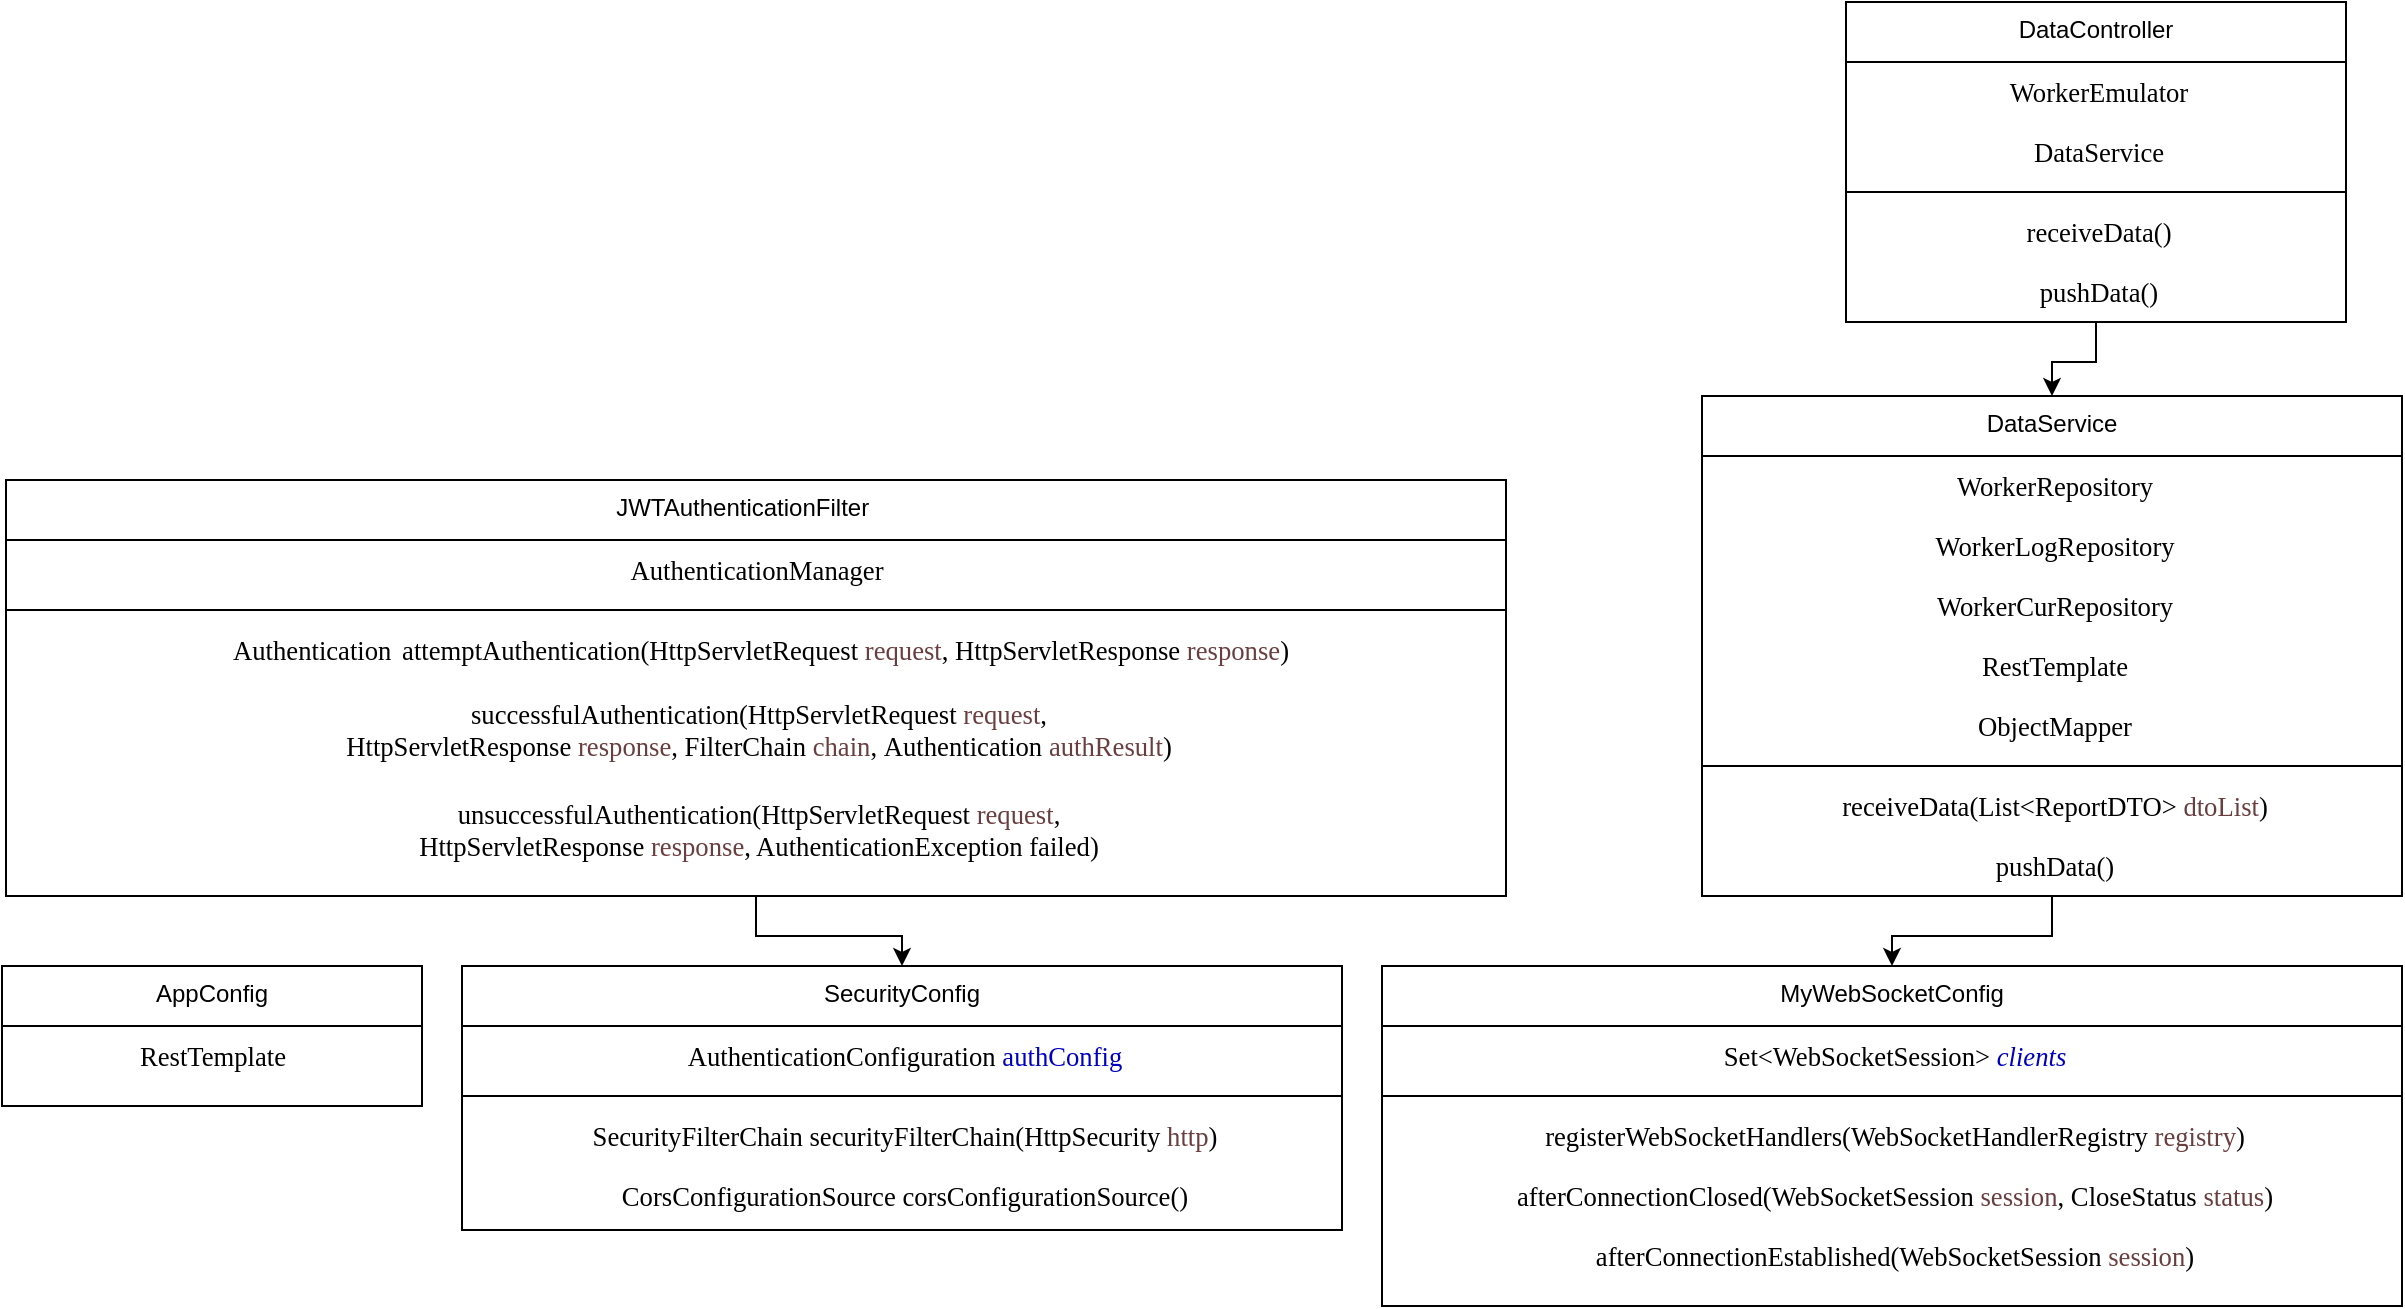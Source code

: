 <mxfile version="24.0.0" type="device">
  <diagram id="C5RBs43oDa-KdzZeNtuy" name="Page-1">
    <mxGraphModel dx="1434" dy="746" grid="0" gridSize="10" guides="1" tooltips="1" connect="1" arrows="1" fold="1" page="0" pageScale="1" pageWidth="827" pageHeight="1169" background="none" math="0" shadow="0">
      <root>
        <mxCell id="WIyWlLk6GJQsqaUBKTNV-0" />
        <mxCell id="WIyWlLk6GJQsqaUBKTNV-1" parent="WIyWlLk6GJQsqaUBKTNV-0" />
        <mxCell id="zkfFHV4jXpPFQw0GAbJ--17" value="MyWebSocketConfig" style="swimlane;fontStyle=0;align=center;verticalAlign=top;childLayout=stackLayout;horizontal=1;startSize=30;horizontalStack=0;resizeParent=1;resizeLast=0;collapsible=1;marginBottom=0;rounded=0;shadow=0;strokeWidth=1;" parent="WIyWlLk6GJQsqaUBKTNV-1" vertex="1">
          <mxGeometry x="950" y="620" width="510" height="170" as="geometry">
            <mxRectangle x="550" y="140" width="160" height="26" as="alternateBounds" />
          </mxGeometry>
        </mxCell>
        <mxCell id="_8nAtqS3a7WqdqQq2zdA-22" value="&lt;span style=&quot;background-color:#ffffff;padding:0px 0px 0px 2px;&quot;&gt;&lt;span style=&quot;font-family: Consolas; font-size: 10pt; white-space-collapse: preserve;&quot;&gt;Set&amp;lt;WebSocketSession&amp;gt; &lt;span style=&quot;color:#0000c0;font-style:italic;&quot;&gt;clients&lt;/span&gt;&lt;/span&gt;&lt;/span&gt;" style="text;html=1;align=center;verticalAlign=middle;resizable=0;points=[];autosize=1;strokeColor=none;fillColor=none;" vertex="1" parent="zkfFHV4jXpPFQw0GAbJ--17">
          <mxGeometry y="30" width="510" height="30" as="geometry" />
        </mxCell>
        <mxCell id="zkfFHV4jXpPFQw0GAbJ--23" value="" style="line;html=1;strokeWidth=1;align=left;verticalAlign=middle;spacingTop=-1;spacingLeft=3;spacingRight=3;rotatable=0;labelPosition=right;points=[];portConstraint=eastwest;" parent="zkfFHV4jXpPFQw0GAbJ--17" vertex="1">
          <mxGeometry y="60" width="510" height="10" as="geometry" />
        </mxCell>
        <mxCell id="_8nAtqS3a7WqdqQq2zdA-20" value="&lt;span style=&quot;background-color:#ffffff;padding:0px 0px 0px 2px;&quot;&gt;&lt;span style=&quot;font-family: Consolas; font-size: 10pt; white-space-collapse: preserve;&quot;&gt;registerWebSocketHandlers(WebSocketHandlerRegistry &lt;span style=&quot;color:#6a3e3e;&quot;&gt;registry&lt;/span&gt;)&lt;/span&gt;&lt;/span&gt;" style="text;html=1;align=center;verticalAlign=middle;resizable=0;points=[];autosize=1;strokeColor=none;fillColor=none;" vertex="1" parent="zkfFHV4jXpPFQw0GAbJ--17">
          <mxGeometry y="70" width="510" height="30" as="geometry" />
        </mxCell>
        <mxCell id="_8nAtqS3a7WqdqQq2zdA-18" value="&lt;span style=&quot;padding: 0px 0px 0px 2px;&quot;&gt;&lt;span style=&quot;font-family: Consolas; font-size: 10pt; white-space-collapse: preserve;&quot;&gt;afterConnectionClosed(WebSocketSession &lt;span style=&quot;color: rgb(106, 62, 62);&quot;&gt;session&lt;/span&gt;, CloseStatus &lt;span style=&quot;color: rgb(106, 62, 62);&quot;&gt;status&lt;/span&gt;)&lt;/span&gt;&lt;/span&gt;" style="text;html=1;align=center;verticalAlign=middle;resizable=0;points=[];autosize=1;strokeColor=none;fillColor=none;" vertex="1" parent="zkfFHV4jXpPFQw0GAbJ--17">
          <mxGeometry y="100" width="510" height="30" as="geometry" />
        </mxCell>
        <mxCell id="_8nAtqS3a7WqdqQq2zdA-19" value="&lt;span style=&quot;padding: 0px 0px 0px 2px;&quot;&gt;&lt;span style=&quot;font-family: Consolas; font-size: 10pt; white-space-collapse: preserve;&quot;&gt;afterConnectionEstablished(WebSocketSession &lt;span style=&quot;color: rgb(106, 62, 62);&quot;&gt;session&lt;/span&gt;)&lt;/span&gt;&lt;/span&gt;" style="text;html=1;align=center;verticalAlign=middle;resizable=0;points=[];autosize=1;strokeColor=none;fillColor=none;" vertex="1" parent="zkfFHV4jXpPFQw0GAbJ--17">
          <mxGeometry y="130" width="510" height="30" as="geometry" />
        </mxCell>
        <mxCell id="_8nAtqS3a7WqdqQq2zdA-23" value="DataService" style="swimlane;fontStyle=0;align=center;verticalAlign=top;childLayout=stackLayout;horizontal=1;startSize=30;horizontalStack=0;resizeParent=1;resizeLast=0;collapsible=1;marginBottom=0;rounded=0;shadow=0;strokeWidth=1;" vertex="1" parent="WIyWlLk6GJQsqaUBKTNV-1">
          <mxGeometry x="1110" y="335" width="350" height="250" as="geometry">
            <mxRectangle x="550" y="140" width="160" height="26" as="alternateBounds" />
          </mxGeometry>
        </mxCell>
        <mxCell id="_8nAtqS3a7WqdqQq2zdA-26" value="&lt;span style=&quot;padding: 0px 0px 0px 2px;&quot;&gt;&lt;span style=&quot;font-family: Consolas; font-size: 10pt; white-space-collapse: preserve;&quot;&gt;WorkerRepository&lt;/span&gt;&lt;/span&gt;" style="text;html=1;align=center;verticalAlign=middle;resizable=0;points=[];autosize=1;strokeColor=none;fillColor=none;" vertex="1" parent="_8nAtqS3a7WqdqQq2zdA-23">
          <mxGeometry y="30" width="350" height="30" as="geometry" />
        </mxCell>
        <mxCell id="_8nAtqS3a7WqdqQq2zdA-27" value="&lt;span style=&quot;padding: 0px 0px 0px 2px;&quot;&gt;&lt;span style=&quot;font-family: Consolas; font-size: 10pt; white-space-collapse: preserve;&quot;&gt;WorkerLogRepository&lt;/span&gt;&lt;/span&gt;" style="text;html=1;align=center;verticalAlign=middle;resizable=0;points=[];autosize=1;strokeColor=none;fillColor=none;" vertex="1" parent="_8nAtqS3a7WqdqQq2zdA-23">
          <mxGeometry y="60" width="350" height="30" as="geometry" />
        </mxCell>
        <mxCell id="_8nAtqS3a7WqdqQq2zdA-28" value="&lt;span style=&quot;padding: 0px 0px 0px 2px;&quot;&gt;&lt;span style=&quot;font-family: Consolas; font-size: 10pt; white-space-collapse: preserve;&quot;&gt;WorkerCurRepository&lt;/span&gt;&lt;/span&gt;" style="text;html=1;align=center;verticalAlign=middle;resizable=0;points=[];autosize=1;strokeColor=none;fillColor=none;" vertex="1" parent="_8nAtqS3a7WqdqQq2zdA-23">
          <mxGeometry y="90" width="350" height="30" as="geometry" />
        </mxCell>
        <mxCell id="_8nAtqS3a7WqdqQq2zdA-31" value="&lt;span style=&quot;background-color:#ffffff;padding:0px 0px 0px 2px;&quot;&gt;&lt;span style=&quot;font-family: Consolas; font-size: 10pt; white-space-collapse: preserve;&quot;&gt;RestTemplate&lt;/span&gt;&lt;/span&gt;" style="text;html=1;align=center;verticalAlign=middle;resizable=0;points=[];autosize=1;strokeColor=none;fillColor=none;" vertex="1" parent="_8nAtqS3a7WqdqQq2zdA-23">
          <mxGeometry y="120" width="350" height="30" as="geometry" />
        </mxCell>
        <mxCell id="_8nAtqS3a7WqdqQq2zdA-32" value="&lt;span style=&quot;background-color:#ffffff;padding:0px 0px 0px 2px;&quot;&gt;&lt;span style=&quot;font-family: Consolas; font-size: 10pt; white-space-collapse: preserve;&quot;&gt;ObjectMapper&lt;/span&gt;&lt;/span&gt;" style="text;html=1;align=center;verticalAlign=middle;resizable=0;points=[];autosize=1;strokeColor=none;fillColor=none;" vertex="1" parent="_8nAtqS3a7WqdqQq2zdA-23">
          <mxGeometry y="150" width="350" height="30" as="geometry" />
        </mxCell>
        <mxCell id="_8nAtqS3a7WqdqQq2zdA-25" value="" style="line;html=1;strokeWidth=1;align=left;verticalAlign=middle;spacingTop=-1;spacingLeft=3;spacingRight=3;rotatable=0;labelPosition=right;points=[];portConstraint=eastwest;" vertex="1" parent="_8nAtqS3a7WqdqQq2zdA-23">
          <mxGeometry y="180" width="350" height="10" as="geometry" />
        </mxCell>
        <mxCell id="_8nAtqS3a7WqdqQq2zdA-29" value="&lt;span style=&quot;background-color:#ffffff;padding:0px 0px 0px 2px;&quot;&gt;&lt;span style=&quot;font-family: Consolas; font-size: 10pt; white-space-collapse: preserve;&quot;&gt;receiveData(List&amp;lt;ReportDTO&amp;gt; &lt;span style=&quot;color:#6a3e3e;&quot;&gt;dtoList&lt;/span&gt;)&lt;/span&gt;&lt;/span&gt;" style="text;html=1;align=center;verticalAlign=middle;resizable=0;points=[];autosize=1;strokeColor=none;fillColor=none;" vertex="1" parent="_8nAtqS3a7WqdqQq2zdA-23">
          <mxGeometry y="190" width="350" height="30" as="geometry" />
        </mxCell>
        <mxCell id="_8nAtqS3a7WqdqQq2zdA-30" value="&lt;span style=&quot;background-color:#ffffff;padding:0px 0px 0px 2px;&quot;&gt;&lt;span style=&quot;font-family: Consolas; font-size: 10pt; white-space-collapse: preserve;&quot;&gt;pushData()&lt;/span&gt;&lt;/span&gt;" style="text;html=1;align=center;verticalAlign=middle;resizable=0;points=[];autosize=1;strokeColor=none;fillColor=none;" vertex="1" parent="_8nAtqS3a7WqdqQq2zdA-23">
          <mxGeometry y="220" width="350" height="30" as="geometry" />
        </mxCell>
        <mxCell id="_8nAtqS3a7WqdqQq2zdA-34" value="DataController" style="swimlane;fontStyle=0;align=center;verticalAlign=top;childLayout=stackLayout;horizontal=1;startSize=30;horizontalStack=0;resizeParent=1;resizeLast=0;collapsible=1;marginBottom=0;rounded=0;shadow=0;strokeWidth=1;" vertex="1" parent="WIyWlLk6GJQsqaUBKTNV-1">
          <mxGeometry x="1182" y="138" width="250" height="160" as="geometry">
            <mxRectangle x="550" y="140" width="160" height="26" as="alternateBounds" />
          </mxGeometry>
        </mxCell>
        <mxCell id="_8nAtqS3a7WqdqQq2zdA-35" value="&lt;span style=&quot;padding: 0px 0px 0px 2px;&quot;&gt;&lt;span style=&quot;font-family: Consolas; font-size: 10pt; white-space-collapse: preserve;&quot;&gt;WorkerEmulator&lt;/span&gt;&lt;/span&gt;" style="text;html=1;align=center;verticalAlign=middle;resizable=0;points=[];autosize=1;strokeColor=none;fillColor=none;" vertex="1" parent="_8nAtqS3a7WqdqQq2zdA-34">
          <mxGeometry y="30" width="250" height="30" as="geometry" />
        </mxCell>
        <mxCell id="_8nAtqS3a7WqdqQq2zdA-36" value="&lt;span style=&quot;padding: 0px 0px 0px 2px;&quot;&gt;&lt;span style=&quot;font-family: Consolas; font-size: 10pt; white-space-collapse: preserve;&quot;&gt;DataService&lt;/span&gt;&lt;/span&gt;" style="text;html=1;align=center;verticalAlign=middle;resizable=0;points=[];autosize=1;strokeColor=none;fillColor=none;" vertex="1" parent="_8nAtqS3a7WqdqQq2zdA-34">
          <mxGeometry y="60" width="250" height="30" as="geometry" />
        </mxCell>
        <mxCell id="_8nAtqS3a7WqdqQq2zdA-40" value="" style="line;html=1;strokeWidth=1;align=left;verticalAlign=middle;spacingTop=-1;spacingLeft=3;spacingRight=3;rotatable=0;labelPosition=right;points=[];portConstraint=eastwest;" vertex="1" parent="_8nAtqS3a7WqdqQq2zdA-34">
          <mxGeometry y="90" width="250" height="10" as="geometry" />
        </mxCell>
        <mxCell id="_8nAtqS3a7WqdqQq2zdA-41" value="&lt;span style=&quot;background-color:#ffffff;padding:0px 0px 0px 2px;&quot;&gt;&lt;span style=&quot;font-family: Consolas; font-size: 10pt; white-space-collapse: preserve;&quot;&gt;receiveData()&lt;/span&gt;&lt;/span&gt;" style="text;html=1;align=center;verticalAlign=middle;resizable=0;points=[];autosize=1;strokeColor=none;fillColor=none;" vertex="1" parent="_8nAtqS3a7WqdqQq2zdA-34">
          <mxGeometry y="100" width="250" height="30" as="geometry" />
        </mxCell>
        <mxCell id="_8nAtqS3a7WqdqQq2zdA-42" value="&lt;span style=&quot;background-color:#ffffff;padding:0px 0px 0px 2px;&quot;&gt;&lt;span style=&quot;font-family: Consolas; font-size: 10pt; white-space-collapse: preserve;&quot;&gt;pushData()&lt;/span&gt;&lt;/span&gt;" style="text;html=1;align=center;verticalAlign=middle;resizable=0;points=[];autosize=1;strokeColor=none;fillColor=none;" vertex="1" parent="_8nAtqS3a7WqdqQq2zdA-34">
          <mxGeometry y="130" width="250" height="30" as="geometry" />
        </mxCell>
        <mxCell id="_8nAtqS3a7WqdqQq2zdA-45" style="edgeStyle=orthogonalEdgeStyle;rounded=0;orthogonalLoop=1;jettySize=auto;html=1;entryX=0.5;entryY=0;entryDx=0;entryDy=0;" edge="1" parent="WIyWlLk6GJQsqaUBKTNV-1" source="_8nAtqS3a7WqdqQq2zdA-42" target="_8nAtqS3a7WqdqQq2zdA-23">
          <mxGeometry relative="1" as="geometry" />
        </mxCell>
        <mxCell id="_8nAtqS3a7WqdqQq2zdA-46" style="edgeStyle=orthogonalEdgeStyle;rounded=0;orthogonalLoop=1;jettySize=auto;html=1;entryX=0.5;entryY=0;entryDx=0;entryDy=0;" edge="1" parent="WIyWlLk6GJQsqaUBKTNV-1" source="_8nAtqS3a7WqdqQq2zdA-30" target="zkfFHV4jXpPFQw0GAbJ--17">
          <mxGeometry relative="1" as="geometry" />
        </mxCell>
        <mxCell id="_8nAtqS3a7WqdqQq2zdA-49" value="SecurityConfig" style="swimlane;fontStyle=0;align=center;verticalAlign=top;childLayout=stackLayout;horizontal=1;startSize=30;horizontalStack=0;resizeParent=1;resizeLast=0;collapsible=1;marginBottom=0;rounded=0;shadow=0;strokeWidth=1;" vertex="1" parent="WIyWlLk6GJQsqaUBKTNV-1">
          <mxGeometry x="490" y="620" width="440" height="132" as="geometry">
            <mxRectangle x="550" y="140" width="160" height="26" as="alternateBounds" />
          </mxGeometry>
        </mxCell>
        <mxCell id="_8nAtqS3a7WqdqQq2zdA-50" value="&lt;span style=&quot;padding: 0px 0px 0px 2px;&quot;&gt;&lt;span style=&quot;font-family: Consolas; font-size: 10pt; white-space-collapse: preserve;&quot;&gt;AuthenticationConfiguration &lt;span style=&quot;color: rgb(0, 0, 192);&quot;&gt;authConfig&lt;/span&gt;&lt;/span&gt;&lt;/span&gt;" style="text;html=1;align=center;verticalAlign=middle;resizable=0;points=[];autosize=1;strokeColor=none;fillColor=none;" vertex="1" parent="_8nAtqS3a7WqdqQq2zdA-49">
          <mxGeometry y="30" width="440" height="30" as="geometry" />
        </mxCell>
        <mxCell id="_8nAtqS3a7WqdqQq2zdA-52" value="" style="line;html=1;strokeWidth=1;align=left;verticalAlign=middle;spacingTop=-1;spacingLeft=3;spacingRight=3;rotatable=0;labelPosition=right;points=[];portConstraint=eastwest;" vertex="1" parent="_8nAtqS3a7WqdqQq2zdA-49">
          <mxGeometry y="60" width="440" height="10" as="geometry" />
        </mxCell>
        <mxCell id="_8nAtqS3a7WqdqQq2zdA-55" value="&lt;span style=&quot;background-color:#ffffff;padding:0px 0px 0px 2px;&quot;&gt;&lt;span style=&quot;font-family: Consolas; font-size: 10pt; white-space-collapse: preserve;&quot;&gt;SecurityFilterChain securityFilterChain(HttpSecurity &lt;span style=&quot;color:#6a3e3e;&quot;&gt;http&lt;/span&gt;)&lt;/span&gt;&lt;/span&gt;" style="text;html=1;align=center;verticalAlign=middle;resizable=0;points=[];autosize=1;strokeColor=none;fillColor=none;" vertex="1" parent="_8nAtqS3a7WqdqQq2zdA-49">
          <mxGeometry y="70" width="440" height="30" as="geometry" />
        </mxCell>
        <mxCell id="_8nAtqS3a7WqdqQq2zdA-54" value="&lt;span style=&quot;background-color:#ffffff;padding:0px 0px 0px 2px;&quot;&gt;&lt;span style=&quot;font-family: Consolas; font-size: 10pt; white-space-collapse: preserve;&quot;&gt;CorsConfigurationSource corsConfigurationSource()&lt;/span&gt;&lt;/span&gt;" style="text;html=1;align=center;verticalAlign=middle;resizable=0;points=[];autosize=1;strokeColor=none;fillColor=none;" vertex="1" parent="_8nAtqS3a7WqdqQq2zdA-49">
          <mxGeometry y="100" width="440" height="30" as="geometry" />
        </mxCell>
        <mxCell id="_8nAtqS3a7WqdqQq2zdA-56" value="AppConfig" style="swimlane;fontStyle=0;align=center;verticalAlign=top;childLayout=stackLayout;horizontal=1;startSize=30;horizontalStack=0;resizeParent=1;resizeLast=0;collapsible=1;marginBottom=0;rounded=0;shadow=0;strokeWidth=1;" vertex="1" parent="WIyWlLk6GJQsqaUBKTNV-1">
          <mxGeometry x="260" y="620" width="210" height="70" as="geometry">
            <mxRectangle x="550" y="140" width="160" height="26" as="alternateBounds" />
          </mxGeometry>
        </mxCell>
        <mxCell id="_8nAtqS3a7WqdqQq2zdA-57" value="&lt;font face=&quot;Consolas&quot;&gt;&lt;span style=&quot;font-size: 13.333px; white-space-collapse: preserve;&quot;&gt;RestTemplate&lt;/span&gt;&lt;/font&gt;" style="text;html=1;align=center;verticalAlign=middle;resizable=0;points=[];autosize=1;strokeColor=none;fillColor=none;" vertex="1" parent="_8nAtqS3a7WqdqQq2zdA-56">
          <mxGeometry y="30" width="210" height="30" as="geometry" />
        </mxCell>
        <mxCell id="_8nAtqS3a7WqdqQq2zdA-68" style="edgeStyle=orthogonalEdgeStyle;rounded=0;orthogonalLoop=1;jettySize=auto;html=1;" edge="1" parent="WIyWlLk6GJQsqaUBKTNV-1" source="_8nAtqS3a7WqdqQq2zdA-61" target="_8nAtqS3a7WqdqQq2zdA-49">
          <mxGeometry relative="1" as="geometry" />
        </mxCell>
        <mxCell id="_8nAtqS3a7WqdqQq2zdA-61" value="JWTAuthenticationFilter    " style="swimlane;fontStyle=0;align=center;verticalAlign=top;childLayout=stackLayout;horizontal=1;startSize=30;horizontalStack=0;resizeParent=1;resizeLast=0;collapsible=1;marginBottom=0;rounded=0;shadow=0;strokeWidth=1;" vertex="1" parent="WIyWlLk6GJQsqaUBKTNV-1">
          <mxGeometry x="262" y="377" width="750" height="208" as="geometry">
            <mxRectangle x="550" y="140" width="160" height="26" as="alternateBounds" />
          </mxGeometry>
        </mxCell>
        <mxCell id="_8nAtqS3a7WqdqQq2zdA-62" value="&lt;font face=&quot;Consolas&quot;&gt;&lt;span style=&quot;font-size: 13.333px; white-space-collapse: preserve;&quot;&gt;AuthenticationManager&lt;/span&gt;&lt;/font&gt;" style="text;html=1;align=center;verticalAlign=middle;resizable=0;points=[];autosize=1;strokeColor=none;fillColor=none;" vertex="1" parent="_8nAtqS3a7WqdqQq2zdA-61">
          <mxGeometry y="30" width="750" height="30" as="geometry" />
        </mxCell>
        <mxCell id="_8nAtqS3a7WqdqQq2zdA-63" value="" style="line;html=1;strokeWidth=1;align=left;verticalAlign=middle;spacingTop=-1;spacingLeft=3;spacingRight=3;rotatable=0;labelPosition=right;points=[];portConstraint=eastwest;" vertex="1" parent="_8nAtqS3a7WqdqQq2zdA-61">
          <mxGeometry y="60" width="750" height="10" as="geometry" />
        </mxCell>
        <mxCell id="_8nAtqS3a7WqdqQq2zdA-64" value="&lt;span style=&quot;padding: 0px 0px 0px 2px;&quot;&gt;&lt;span style=&quot;background-color: rgb(255, 255, 255); padding: 0px 0px 0px 2px;&quot;&gt;&lt;span style=&quot;font-family: Consolas; font-size: 10pt; white-space-collapse: preserve;&quot;&gt;Authentication &lt;/span&gt;&lt;/span&gt;&lt;span style=&quot;padding: 0px 0px 0px 2px;&quot;&gt;&lt;span style=&quot;font-family: Consolas; font-size: 10pt; white-space-collapse: preserve;&quot;&gt;attemptAuthentication(HttpServletRequest &lt;span style=&quot;color: rgb(106, 62, 62);&quot;&gt;request&lt;/span&gt;, HttpServletResponse &lt;span style=&quot;color: rgb(106, 62, 62);&quot;&gt;response&lt;/span&gt;)&lt;/span&gt;&lt;/span&gt;&lt;/span&gt;" style="text;html=1;align=center;verticalAlign=middle;resizable=0;points=[];autosize=1;strokeColor=none;fillColor=none;" vertex="1" parent="_8nAtqS3a7WqdqQq2zdA-61">
          <mxGeometry y="70" width="750" height="30" as="geometry" />
        </mxCell>
        <mxCell id="_8nAtqS3a7WqdqQq2zdA-65" value="&lt;div style=&quot;padding: 0px 0px 0px 2px;&quot;&gt;&lt;div style=&quot;font-family: Consolas; font-size: 10pt; white-space-collapse: preserve;&quot;&gt;&lt;p style=&quot;margin: 0px;&quot;&gt;successfulAuthentication(HttpServletRequest &lt;span style=&quot;color: rgb(106, 62, 62);&quot;&gt;request&lt;/span&gt;,&lt;/p&gt;&lt;p style=&quot;margin: 0px;&quot;&gt;&lt;span style=&quot;background-color: initial; font-size: 13.333px;&quot;&gt;HttpServletResponse &lt;/span&gt;&lt;span style=&quot;background-color: initial; font-size: 13.333px; color: rgb(106, 62, 62);&quot;&gt;response&lt;/span&gt;&lt;span style=&quot;background-color: initial; font-size: 13.333px;&quot;&gt;, FilterChain &lt;/span&gt;&lt;span style=&quot;background-color: initial; font-size: 13.333px; color: rgb(106, 62, 62);&quot;&gt;chain&lt;/span&gt;&lt;span style=&quot;background-color: initial; font-size: 13.333px;&quot;&gt;, &lt;/span&gt;&lt;span style=&quot;font-size: 10pt; background-color: initial;&quot;&gt;Authentication &lt;/span&gt;&lt;span style=&quot;font-size: 10pt; background-color: initial; color: rgb(106, 62, 62);&quot;&gt;authResult&lt;/span&gt;&lt;span style=&quot;font-size: 10pt; background-color: initial;&quot;&gt;)&lt;/span&gt;&lt;/p&gt;&lt;/div&gt;&lt;/div&gt;" style="text;html=1;align=center;verticalAlign=middle;resizable=0;points=[];autosize=1;strokeColor=none;fillColor=none;" vertex="1" parent="_8nAtqS3a7WqdqQq2zdA-61">
          <mxGeometry y="100" width="750" height="50" as="geometry" />
        </mxCell>
        <mxCell id="_8nAtqS3a7WqdqQq2zdA-67" value="&lt;div style=&quot;padding: 0px 0px 0px 2px;&quot;&gt;&lt;div style=&quot;font-family: Consolas; font-size: 10pt; white-space-collapse: preserve;&quot;&gt;&lt;p style=&quot;margin: 0px;&quot;&gt;unsuccessfulAuthentication(HttpServletRequest &lt;span style=&quot;color: rgb(106, 62, 62);&quot;&gt;request&lt;/span&gt;,&lt;/p&gt;&lt;p style=&quot;margin: 0px;&quot;&gt;HttpServletResponse &lt;span style=&quot;color: rgb(106, 62, 62);&quot;&gt;response&lt;/span&gt;, &lt;span style=&quot;font-size: 10pt; background-color: initial;&quot;&gt;AuthenticationException failed)&lt;/span&gt;&lt;/p&gt;&lt;/div&gt;&lt;/div&gt;" style="text;html=1;align=center;verticalAlign=middle;resizable=0;points=[];autosize=1;strokeColor=none;fillColor=none;" vertex="1" parent="_8nAtqS3a7WqdqQq2zdA-61">
          <mxGeometry y="150" width="750" height="50" as="geometry" />
        </mxCell>
      </root>
    </mxGraphModel>
  </diagram>
</mxfile>

